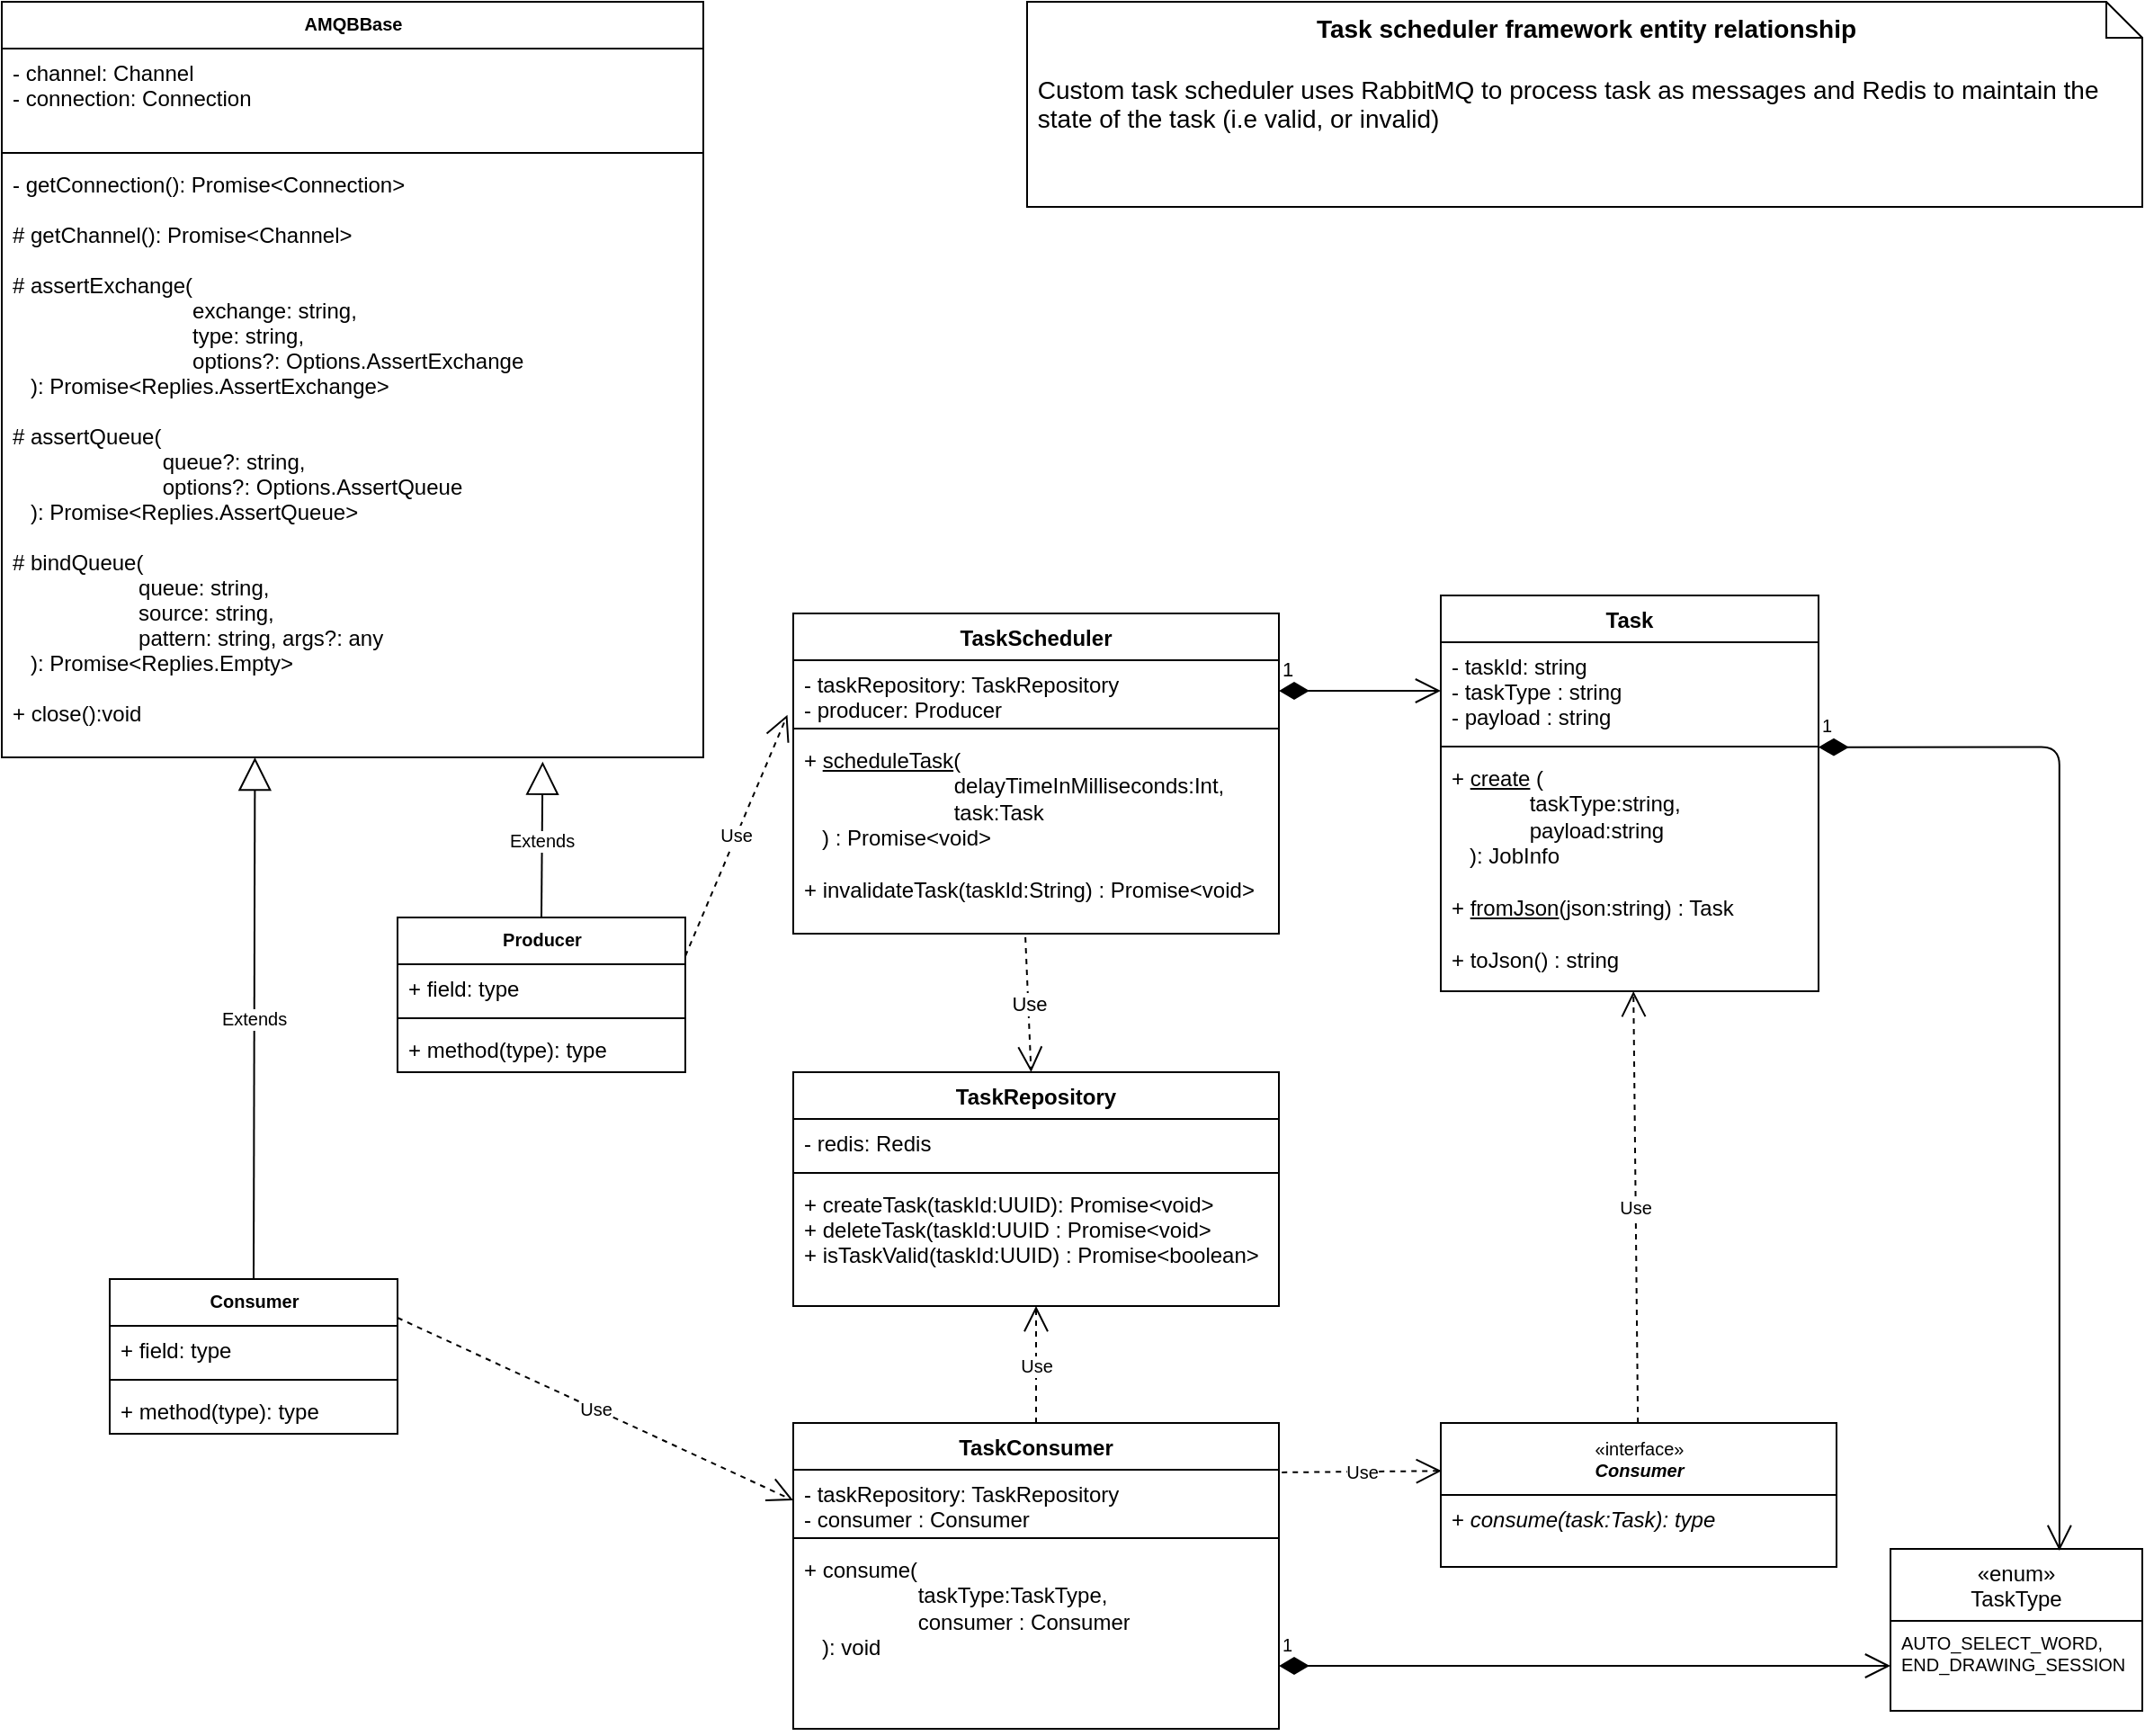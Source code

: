 <mxfile version="14.1.1" type="google"><diagram id="woS4emlaNp29WjCMpDyZ" name="Page-1"><mxGraphModel dx="2253" dy="617" grid="1" gridSize="10" guides="1" tooltips="1" connect="1" arrows="1" fold="1" page="1" pageScale="1" pageWidth="827" pageHeight="1169" math="0" shadow="0"><root><mxCell id="0"/><mxCell id="1" parent="0"/><mxCell id="hHzlAnUzGJKlgmC77fo6-15" value="TaskScheduler" style="swimlane;fontStyle=1;align=center;verticalAlign=top;childLayout=stackLayout;horizontal=1;startSize=26;horizontalStack=0;resizeParent=1;resizeParentMax=0;resizeLast=0;collapsible=1;marginBottom=0;" parent="1" vertex="1"><mxGeometry x="40" y="380" width="270" height="178" as="geometry"/></mxCell><mxCell id="hHzlAnUzGJKlgmC77fo6-16" value="- taskRepository: TaskRepository&#10;- producer: Producer" style="text;strokeColor=none;fillColor=none;align=left;verticalAlign=top;spacingLeft=4;spacingRight=4;overflow=hidden;rotatable=0;points=[[0,0.5],[1,0.5]];portConstraint=eastwest;" parent="hHzlAnUzGJKlgmC77fo6-15" vertex="1"><mxGeometry y="26" width="270" height="34" as="geometry"/></mxCell><mxCell id="hHzlAnUzGJKlgmC77fo6-17" value="" style="line;strokeWidth=1;fillColor=none;align=left;verticalAlign=middle;spacingTop=-1;spacingLeft=3;spacingRight=3;rotatable=0;labelPosition=right;points=[];portConstraint=eastwest;" parent="hHzlAnUzGJKlgmC77fo6-15" vertex="1"><mxGeometry y="60" width="270" height="8" as="geometry"/></mxCell><mxCell id="hHzlAnUzGJKlgmC77fo6-18" value="+ &lt;u&gt;scheduleTask&lt;/u&gt;(&lt;br&gt;&amp;nbsp; &amp;nbsp; &amp;nbsp; &amp;nbsp; &amp;nbsp; &amp;nbsp; &amp;nbsp; &amp;nbsp; &amp;nbsp; &amp;nbsp; &amp;nbsp; &amp;nbsp; &amp;nbsp;delayTimeInMilliseconds:Int,&lt;br&gt;&amp;nbsp; &amp;nbsp; &amp;nbsp; &amp;nbsp; &amp;nbsp; &amp;nbsp; &amp;nbsp; &amp;nbsp; &amp;nbsp; &amp;nbsp; &amp;nbsp; &amp;nbsp; &amp;nbsp;task:Task&lt;br&gt;&amp;nbsp; &amp;nbsp;) : Promise&amp;lt;void&amp;gt;&lt;br&gt;&lt;br&gt;+ invalidateTask(taskId:String) : Promise&amp;lt;void&amp;gt;" style="text;strokeColor=none;fillColor=none;align=left;verticalAlign=top;spacingLeft=4;spacingRight=4;overflow=hidden;rotatable=0;points=[[0,0.5],[1,0.5]];portConstraint=eastwest;html=1;" parent="hHzlAnUzGJKlgmC77fo6-15" vertex="1"><mxGeometry y="68" width="270" height="110" as="geometry"/></mxCell><mxCell id="hHzlAnUzGJKlgmC77fo6-19" value="Task" style="swimlane;fontStyle=1;align=center;verticalAlign=top;childLayout=stackLayout;horizontal=1;startSize=26;horizontalStack=0;resizeParent=1;resizeParentMax=0;resizeLast=0;collapsible=1;marginBottom=0;" parent="1" vertex="1"><mxGeometry x="400" y="370" width="210" height="220" as="geometry"/></mxCell><mxCell id="hHzlAnUzGJKlgmC77fo6-20" value="- taskId: string&#10;- taskType : string&#10;- payload : string" style="text;strokeColor=none;fillColor=none;align=left;verticalAlign=top;spacingLeft=4;spacingRight=4;overflow=hidden;rotatable=0;points=[[0,0.5],[1,0.5]];portConstraint=eastwest;" parent="hHzlAnUzGJKlgmC77fo6-19" vertex="1"><mxGeometry y="26" width="210" height="54" as="geometry"/></mxCell><mxCell id="hHzlAnUzGJKlgmC77fo6-21" value="" style="line;strokeWidth=1;fillColor=none;align=left;verticalAlign=middle;spacingTop=-1;spacingLeft=3;spacingRight=3;rotatable=0;labelPosition=right;points=[];portConstraint=eastwest;" parent="hHzlAnUzGJKlgmC77fo6-19" vertex="1"><mxGeometry y="80" width="210" height="8" as="geometry"/></mxCell><mxCell id="hHzlAnUzGJKlgmC77fo6-22" value="+ &lt;u&gt;create&lt;/u&gt; (&lt;br&gt;&amp;nbsp; &amp;nbsp; &amp;nbsp; &amp;nbsp; &amp;nbsp; &amp;nbsp; &amp;nbsp;taskType:string,&lt;br&gt;&amp;nbsp; &amp;nbsp; &amp;nbsp; &amp;nbsp; &amp;nbsp; &amp;nbsp; &amp;nbsp;payload:string&lt;br&gt;&amp;nbsp; &amp;nbsp;): JobInfo&lt;br&gt;&lt;br&gt;+ &lt;u&gt;fromJson&lt;/u&gt;(json:string) : Task&lt;br&gt;&lt;br&gt;+ toJson() : string" style="text;strokeColor=none;fillColor=none;align=left;verticalAlign=top;spacingLeft=4;spacingRight=4;overflow=hidden;rotatable=0;points=[[0,0.5],[1,0.5]];portConstraint=eastwest;fontStyle=0;html=1;" parent="hHzlAnUzGJKlgmC77fo6-19" vertex="1"><mxGeometry y="88" width="210" height="132" as="geometry"/></mxCell><mxCell id="hHzlAnUzGJKlgmC77fo6-24" value="TaskConsumer" style="swimlane;fontStyle=1;align=center;verticalAlign=top;childLayout=stackLayout;horizontal=1;startSize=26;horizontalStack=0;resizeParent=1;resizeParentMax=0;resizeLast=0;collapsible=1;marginBottom=0;" parent="1" vertex="1"><mxGeometry x="40" y="830" width="270" height="170" as="geometry"/></mxCell><mxCell id="hHzlAnUzGJKlgmC77fo6-25" value="- taskRepository: TaskRepository&#10;- consumer : Consumer" style="text;strokeColor=none;fillColor=none;align=left;verticalAlign=top;spacingLeft=4;spacingRight=4;overflow=hidden;rotatable=0;points=[[0,0.5],[1,0.5]];portConstraint=eastwest;" parent="hHzlAnUzGJKlgmC77fo6-24" vertex="1"><mxGeometry y="26" width="270" height="34" as="geometry"/></mxCell><mxCell id="hHzlAnUzGJKlgmC77fo6-26" value="" style="line;strokeWidth=1;fillColor=none;align=left;verticalAlign=middle;spacingTop=-1;spacingLeft=3;spacingRight=3;rotatable=0;labelPosition=right;points=[];portConstraint=eastwest;" parent="hHzlAnUzGJKlgmC77fo6-24" vertex="1"><mxGeometry y="60" width="270" height="8" as="geometry"/></mxCell><mxCell id="hHzlAnUzGJKlgmC77fo6-27" value="+ consume(&lt;br&gt;&amp;nbsp; &amp;nbsp; &amp;nbsp; &amp;nbsp; &amp;nbsp; &amp;nbsp; &amp;nbsp; &amp;nbsp; &amp;nbsp; &amp;nbsp;taskType:TaskType,&lt;br&gt;&amp;nbsp; &amp;nbsp; &amp;nbsp; &amp;nbsp; &amp;nbsp; &amp;nbsp; &amp;nbsp; &amp;nbsp; &amp;nbsp; &amp;nbsp;consumer : Consumer&lt;br&gt;&amp;nbsp; &amp;nbsp;): void" style="text;strokeColor=none;fillColor=none;align=left;verticalAlign=top;spacingLeft=4;spacingRight=4;overflow=hidden;rotatable=0;points=[[0,0.5],[1,0.5]];portConstraint=eastwest;html=1;" parent="hHzlAnUzGJKlgmC77fo6-24" vertex="1"><mxGeometry y="68" width="270" height="102" as="geometry"/></mxCell><mxCell id="hHzlAnUzGJKlgmC77fo6-28" value="1" style="endArrow=open;html=1;endSize=12;startArrow=diamondThin;startSize=14;startFill=1;edgeStyle=orthogonalEdgeStyle;align=left;verticalAlign=bottom;exitX=1;exitY=0.5;exitDx=0;exitDy=0;entryX=0;entryY=0.5;entryDx=0;entryDy=0;" parent="1" source="hHzlAnUzGJKlgmC77fo6-16" target="hHzlAnUzGJKlgmC77fo6-20" edge="1"><mxGeometry x="-1" y="3" relative="1" as="geometry"><mxPoint x="322" y="425" as="sourcePoint"/><mxPoint x="510" y="422" as="targetPoint"/></mxGeometry></mxCell><mxCell id="hHzlAnUzGJKlgmC77fo6-29" value="TaskRepository" style="swimlane;fontStyle=1;align=center;verticalAlign=top;childLayout=stackLayout;horizontal=1;startSize=26;horizontalStack=0;resizeParent=1;resizeParentMax=0;resizeLast=0;collapsible=1;marginBottom=0;" parent="1" vertex="1"><mxGeometry x="40" y="635" width="270" height="130" as="geometry"/></mxCell><mxCell id="hHzlAnUzGJKlgmC77fo6-30" value="- redis: Redis" style="text;strokeColor=none;fillColor=none;align=left;verticalAlign=top;spacingLeft=4;spacingRight=4;overflow=hidden;rotatable=0;points=[[0,0.5],[1,0.5]];portConstraint=eastwest;" parent="hHzlAnUzGJKlgmC77fo6-29" vertex="1"><mxGeometry y="26" width="270" height="26" as="geometry"/></mxCell><mxCell id="hHzlAnUzGJKlgmC77fo6-31" value="" style="line;strokeWidth=1;fillColor=none;align=left;verticalAlign=middle;spacingTop=-1;spacingLeft=3;spacingRight=3;rotatable=0;labelPosition=right;points=[];portConstraint=eastwest;" parent="hHzlAnUzGJKlgmC77fo6-29" vertex="1"><mxGeometry y="52" width="270" height="8" as="geometry"/></mxCell><mxCell id="hHzlAnUzGJKlgmC77fo6-32" value="+ createTask(taskId:UUID): Promise&lt;void&gt;&#10;+ deleteTask(taskId:UUID : Promise&lt;void&gt;&#10;+ isTaskValid(taskId:UUID) : Promise&lt;boolean&gt;" style="text;strokeColor=none;fillColor=none;align=left;verticalAlign=top;spacingLeft=4;spacingRight=4;overflow=hidden;rotatable=0;points=[[0,0.5],[1,0.5]];portConstraint=eastwest;" parent="hHzlAnUzGJKlgmC77fo6-29" vertex="1"><mxGeometry y="60" width="270" height="70" as="geometry"/></mxCell><mxCell id="hHzlAnUzGJKlgmC77fo6-33" value="Use" style="endArrow=open;endSize=12;dashed=1;html=1;exitX=0.478;exitY=1.018;exitDx=0;exitDy=0;exitPerimeter=0;" parent="1" source="hHzlAnUzGJKlgmC77fo6-18" target="hHzlAnUzGJKlgmC77fo6-29" edge="1"><mxGeometry width="160" relative="1" as="geometry"><mxPoint x="266" y="687.67" as="sourcePoint"/><mxPoint x="430" y="665" as="targetPoint"/></mxGeometry></mxCell><mxCell id="hHzlAnUzGJKlgmC77fo6-40" value="«enum»&#10;TaskType" style="swimlane;fontStyle=0;childLayout=stackLayout;horizontal=1;startSize=40;fillColor=none;horizontalStack=0;resizeParent=1;resizeParentMax=0;resizeLast=0;collapsible=1;marginBottom=0;" parent="1" vertex="1"><mxGeometry x="650" y="900" width="140" height="90" as="geometry"/></mxCell><mxCell id="hHzlAnUzGJKlgmC77fo6-43" value="AUTO_SELECT_WORD,&#10;END_DRAWING_SESSION" style="text;strokeColor=none;fillColor=none;align=left;verticalAlign=top;spacingLeft=4;spacingRight=4;overflow=hidden;rotatable=0;points=[[0,0.5],[1,0.5]];portConstraint=eastwest;fontSize=10;" parent="hHzlAnUzGJKlgmC77fo6-40" vertex="1"><mxGeometry y="40" width="140" height="50" as="geometry"/></mxCell><mxCell id="hHzlAnUzGJKlgmC77fo6-48" value="Use" style="endArrow=open;endSize=12;dashed=1;html=1;fontSize=10;exitX=0.5;exitY=0;exitDx=0;exitDy=0;" parent="1" source="hHzlAnUzGJKlgmC77fo6-24" target="hHzlAnUzGJKlgmC77fo6-32" edge="1"><mxGeometry width="160" relative="1" as="geometry"><mxPoint x="270" y="620" as="sourcePoint"/><mxPoint x="430" y="620" as="targetPoint"/></mxGeometry></mxCell><mxCell id="hHzlAnUzGJKlgmC77fo6-52" value="1" style="endArrow=open;html=1;endSize=12;startArrow=diamondThin;startSize=14;startFill=1;edgeStyle=orthogonalEdgeStyle;align=left;verticalAlign=bottom;fontSize=10;" parent="1" target="hHzlAnUzGJKlgmC77fo6-43" edge="1"><mxGeometry x="-1" y="3" relative="1" as="geometry"><mxPoint x="310" y="965" as="sourcePoint"/><mxPoint x="659" y="774.67" as="targetPoint"/><Array as="points"><mxPoint x="320" y="965"/><mxPoint x="320" y="965"/></Array></mxGeometry></mxCell><mxCell id="hHzlAnUzGJKlgmC77fo6-54" value="«interface»&lt;br&gt;&lt;b&gt;&lt;i&gt;Consumer&lt;/i&gt;&lt;/b&gt;" style="swimlane;fontStyle=0;childLayout=stackLayout;horizontal=1;startSize=40;fillColor=none;horizontalStack=0;resizeParent=1;resizeParentMax=0;resizeLast=0;collapsible=1;marginBottom=0;fontSize=10;html=1;" parent="1" vertex="1"><mxGeometry x="400" y="830" width="220" height="80" as="geometry"/></mxCell><mxCell id="hHzlAnUzGJKlgmC77fo6-55" value="+ &lt;i&gt;consume(task:Task): type&lt;/i&gt;" style="text;strokeColor=none;fillColor=none;align=left;verticalAlign=top;spacingLeft=4;spacingRight=4;overflow=hidden;rotatable=0;points=[[0,0.5],[1,0.5]];portConstraint=eastwest;fontStyle=0;html=1;" parent="hHzlAnUzGJKlgmC77fo6-54" vertex="1"><mxGeometry y="40" width="220" height="40" as="geometry"/></mxCell><mxCell id="hHzlAnUzGJKlgmC77fo6-58" value="Use" style="endArrow=open;endSize=12;dashed=1;html=1;fontSize=10;exitX=1.006;exitY=0.043;exitDx=0;exitDy=0;exitPerimeter=0;entryX=0.002;entryY=0.333;entryDx=0;entryDy=0;entryPerimeter=0;" parent="1" source="hHzlAnUzGJKlgmC77fo6-25" target="hHzlAnUzGJKlgmC77fo6-54" edge="1"><mxGeometry width="160" relative="1" as="geometry"><mxPoint x="110" y="880" as="sourcePoint"/><mxPoint x="430" y="853" as="targetPoint"/></mxGeometry></mxCell><mxCell id="hHzlAnUzGJKlgmC77fo6-59" value="1" style="endArrow=open;html=1;endSize=12;startArrow=diamondThin;startSize=14;startFill=1;edgeStyle=orthogonalEdgeStyle;align=left;verticalAlign=bottom;fontSize=10;exitX=1;exitY=1.08;exitDx=0;exitDy=0;exitPerimeter=0;entryX=0.671;entryY=0.011;entryDx=0;entryDy=0;entryPerimeter=0;" parent="1" source="hHzlAnUzGJKlgmC77fo6-20" target="hHzlAnUzGJKlgmC77fo6-40" edge="1"><mxGeometry x="-1" y="3" relative="1" as="geometry"><mxPoint x="723.3" y="479.336" as="sourcePoint"/><mxPoint x="776" y="890" as="targetPoint"/></mxGeometry></mxCell><mxCell id="hHzlAnUzGJKlgmC77fo6-60" value="Use" style="endArrow=open;endSize=12;dashed=1;html=1;fontSize=10;entryX=0.51;entryY=1;entryDx=0;entryDy=0;entryPerimeter=0;" parent="1" source="hHzlAnUzGJKlgmC77fo6-54" target="hHzlAnUzGJKlgmC77fo6-22" edge="1"><mxGeometry width="160" relative="1" as="geometry"><mxPoint x="590" y="680" as="sourcePoint"/><mxPoint x="750" y="680" as="targetPoint"/></mxGeometry></mxCell><mxCell id="hHzlAnUzGJKlgmC77fo6-61" value="AMQBBase" style="swimlane;fontStyle=1;align=center;verticalAlign=top;childLayout=stackLayout;horizontal=1;startSize=26;horizontalStack=0;resizeParent=1;resizeParentMax=0;resizeLast=0;collapsible=1;marginBottom=0;fontSize=10;html=1;" parent="1" vertex="1"><mxGeometry x="-400" y="40" width="390" height="420" as="geometry"/></mxCell><mxCell id="hHzlAnUzGJKlgmC77fo6-62" value="- channel: Channel&#10;- connection: Connection" style="text;strokeColor=none;fillColor=none;align=left;verticalAlign=top;spacingLeft=4;spacingRight=4;overflow=hidden;rotatable=0;points=[[0,0.5],[1,0.5]];portConstraint=eastwest;" parent="hHzlAnUzGJKlgmC77fo6-61" vertex="1"><mxGeometry y="26" width="390" height="54" as="geometry"/></mxCell><mxCell id="hHzlAnUzGJKlgmC77fo6-63" value="" style="line;strokeWidth=1;fillColor=none;align=left;verticalAlign=middle;spacingTop=-1;spacingLeft=3;spacingRight=3;rotatable=0;labelPosition=right;points=[];portConstraint=eastwest;" parent="hHzlAnUzGJKlgmC77fo6-61" vertex="1"><mxGeometry y="80" width="390" height="8" as="geometry"/></mxCell><mxCell id="hHzlAnUzGJKlgmC77fo6-64" value="- getConnection(): Promise&lt;Connection&gt;&#10;&#10;# getChannel(): Promise&lt;Channel&gt;&#10;&#10;# assertExchange(&#10;                              exchange: string,&#10;                              type: string,&#10;                              options?: Options.AssertExchange&#10;   ): Promise&lt;Replies.AssertExchange&gt;&#10;&#10;# assertQueue(&#10;                         queue?: string,&#10;                         options?: Options.AssertQueue&#10;   ): Promise&lt;Replies.AssertQueue&gt;&#10;&#10;# bindQueue(&#10;                     queue: string,&#10;                     source: string, &#10;                     pattern: string, args?: any&#10;   ): Promise&lt;Replies.Empty&gt;&#10;&#10;+ close():void" style="text;strokeColor=none;fillColor=none;align=left;verticalAlign=top;spacingLeft=4;spacingRight=4;overflow=hidden;rotatable=0;points=[[0,0.5],[1,0.5]];portConstraint=eastwest;" parent="hHzlAnUzGJKlgmC77fo6-61" vertex="1"><mxGeometry y="88" width="390" height="332" as="geometry"/></mxCell><mxCell id="hHzlAnUzGJKlgmC77fo6-65" value="Consumer" style="swimlane;fontStyle=1;align=center;verticalAlign=top;childLayout=stackLayout;horizontal=1;startSize=26;horizontalStack=0;resizeParent=1;resizeParentMax=0;resizeLast=0;collapsible=1;marginBottom=0;fontSize=10;html=1;" parent="1" vertex="1"><mxGeometry x="-340" y="750" width="160" height="86" as="geometry"/></mxCell><mxCell id="hHzlAnUzGJKlgmC77fo6-66" value="+ field: type" style="text;strokeColor=none;fillColor=none;align=left;verticalAlign=top;spacingLeft=4;spacingRight=4;overflow=hidden;rotatable=0;points=[[0,0.5],[1,0.5]];portConstraint=eastwest;" parent="hHzlAnUzGJKlgmC77fo6-65" vertex="1"><mxGeometry y="26" width="160" height="26" as="geometry"/></mxCell><mxCell id="hHzlAnUzGJKlgmC77fo6-67" value="" style="line;strokeWidth=1;fillColor=none;align=left;verticalAlign=middle;spacingTop=-1;spacingLeft=3;spacingRight=3;rotatable=0;labelPosition=right;points=[];portConstraint=eastwest;" parent="hHzlAnUzGJKlgmC77fo6-65" vertex="1"><mxGeometry y="52" width="160" height="8" as="geometry"/></mxCell><mxCell id="hHzlAnUzGJKlgmC77fo6-68" value="+ method(type): type" style="text;strokeColor=none;fillColor=none;align=left;verticalAlign=top;spacingLeft=4;spacingRight=4;overflow=hidden;rotatable=0;points=[[0,0.5],[1,0.5]];portConstraint=eastwest;" parent="hHzlAnUzGJKlgmC77fo6-65" vertex="1"><mxGeometry y="60" width="160" height="26" as="geometry"/></mxCell><mxCell id="hHzlAnUzGJKlgmC77fo6-69" value="Producer" style="swimlane;fontStyle=1;align=center;verticalAlign=top;childLayout=stackLayout;horizontal=1;startSize=26;horizontalStack=0;resizeParent=1;resizeParentMax=0;resizeLast=0;collapsible=1;marginBottom=0;fontSize=10;html=1;" parent="1" vertex="1"><mxGeometry x="-180" y="549" width="160" height="86" as="geometry"/></mxCell><mxCell id="hHzlAnUzGJKlgmC77fo6-70" value="+ field: type" style="text;strokeColor=none;fillColor=none;align=left;verticalAlign=top;spacingLeft=4;spacingRight=4;overflow=hidden;rotatable=0;points=[[0,0.5],[1,0.5]];portConstraint=eastwest;" parent="hHzlAnUzGJKlgmC77fo6-69" vertex="1"><mxGeometry y="26" width="160" height="26" as="geometry"/></mxCell><mxCell id="hHzlAnUzGJKlgmC77fo6-71" value="" style="line;strokeWidth=1;fillColor=none;align=left;verticalAlign=middle;spacingTop=-1;spacingLeft=3;spacingRight=3;rotatable=0;labelPosition=right;points=[];portConstraint=eastwest;" parent="hHzlAnUzGJKlgmC77fo6-69" vertex="1"><mxGeometry y="52" width="160" height="8" as="geometry"/></mxCell><mxCell id="hHzlAnUzGJKlgmC77fo6-72" value="+ method(type): type" style="text;strokeColor=none;fillColor=none;align=left;verticalAlign=top;spacingLeft=4;spacingRight=4;overflow=hidden;rotatable=0;points=[[0,0.5],[1,0.5]];portConstraint=eastwest;" parent="hHzlAnUzGJKlgmC77fo6-69" vertex="1"><mxGeometry y="60" width="160" height="26" as="geometry"/></mxCell><mxCell id="hHzlAnUzGJKlgmC77fo6-73" value="Extends" style="endArrow=block;endSize=16;endFill=0;html=1;fontSize=10;exitX=0.5;exitY=0;exitDx=0;exitDy=0;entryX=0.207;entryY=0.999;entryDx=0;entryDy=0;entryPerimeter=0;" parent="1" source="hHzlAnUzGJKlgmC77fo6-65" edge="1"><mxGeometry width="160" relative="1" as="geometry"><mxPoint x="-290" y="520.33" as="sourcePoint"/><mxPoint x="-259.27" y="459.998" as="targetPoint"/></mxGeometry></mxCell><mxCell id="hHzlAnUzGJKlgmC77fo6-74" value="Extends" style="endArrow=block;endSize=16;endFill=0;html=1;fontSize=10;exitX=0.5;exitY=0;exitDx=0;exitDy=0;entryX=0.771;entryY=1.007;entryDx=0;entryDy=0;entryPerimeter=0;" parent="1" source="hHzlAnUzGJKlgmC77fo6-69" target="hHzlAnUzGJKlgmC77fo6-64" edge="1"><mxGeometry width="160" relative="1" as="geometry"><mxPoint x="-190" y="490" as="sourcePoint"/><mxPoint x="-30" y="490" as="targetPoint"/></mxGeometry></mxCell><mxCell id="hHzlAnUzGJKlgmC77fo6-75" value="Use" style="endArrow=open;endSize=12;dashed=1;html=1;fontSize=10;exitX=1;exitY=0.25;exitDx=0;exitDy=0;entryX=-0.012;entryY=0.892;entryDx=0;entryDy=0;entryPerimeter=0;" parent="1" source="hHzlAnUzGJKlgmC77fo6-69" target="hHzlAnUzGJKlgmC77fo6-16" edge="1"><mxGeometry width="160" relative="1" as="geometry"><mxPoint x="20" y="602.67" as="sourcePoint"/><mxPoint x="180" y="602.67" as="targetPoint"/></mxGeometry></mxCell><mxCell id="hHzlAnUzGJKlgmC77fo6-80" value="Use" style="endArrow=open;endSize=12;dashed=1;html=1;fontSize=10;exitX=1;exitY=0.25;exitDx=0;exitDy=0;entryX=0;entryY=0.5;entryDx=0;entryDy=0;" parent="1" source="hHzlAnUzGJKlgmC77fo6-65" target="hHzlAnUzGJKlgmC77fo6-25" edge="1"><mxGeometry width="160" relative="1" as="geometry"><mxPoint x="-200" y="775" as="sourcePoint"/><mxPoint x="-40" y="775" as="targetPoint"/></mxGeometry></mxCell><mxCell id="hHzlAnUzGJKlgmC77fo6-91" value="&lt;blockquote style=&quot;margin: 0 0 0 40px ; border: none ; padding: 0px&quot;&gt;&lt;/blockquote&gt;&lt;b style=&quot;font-size: 14px&quot;&gt;&lt;div style=&quot;text-align: center&quot;&gt;&lt;b&gt;Task scheduler framework entity relationship&lt;/b&gt;&lt;/div&gt;&lt;/b&gt;&lt;font&gt;&lt;span style=&quot;font-size: 14px&quot;&gt;&lt;br&gt;&amp;nbsp;Custom task scheduler uses RabbitMQ&lt;/span&gt;&lt;span style=&quot;font-size: 14px&quot;&gt;&amp;nbsp;to process task as messages and Redis to maintain the&amp;nbsp; &amp;nbsp;state of the task (i.e valid, or invalid)&amp;nbsp;&lt;/span&gt;&lt;/font&gt;" style="shape=note;size=20;whiteSpace=wrap;html=1;fontSize=10;align=left;verticalAlign=top;" parent="1" vertex="1"><mxGeometry x="170" y="40" width="620" height="114" as="geometry"/></mxCell></root></mxGraphModel></diagram></mxfile>